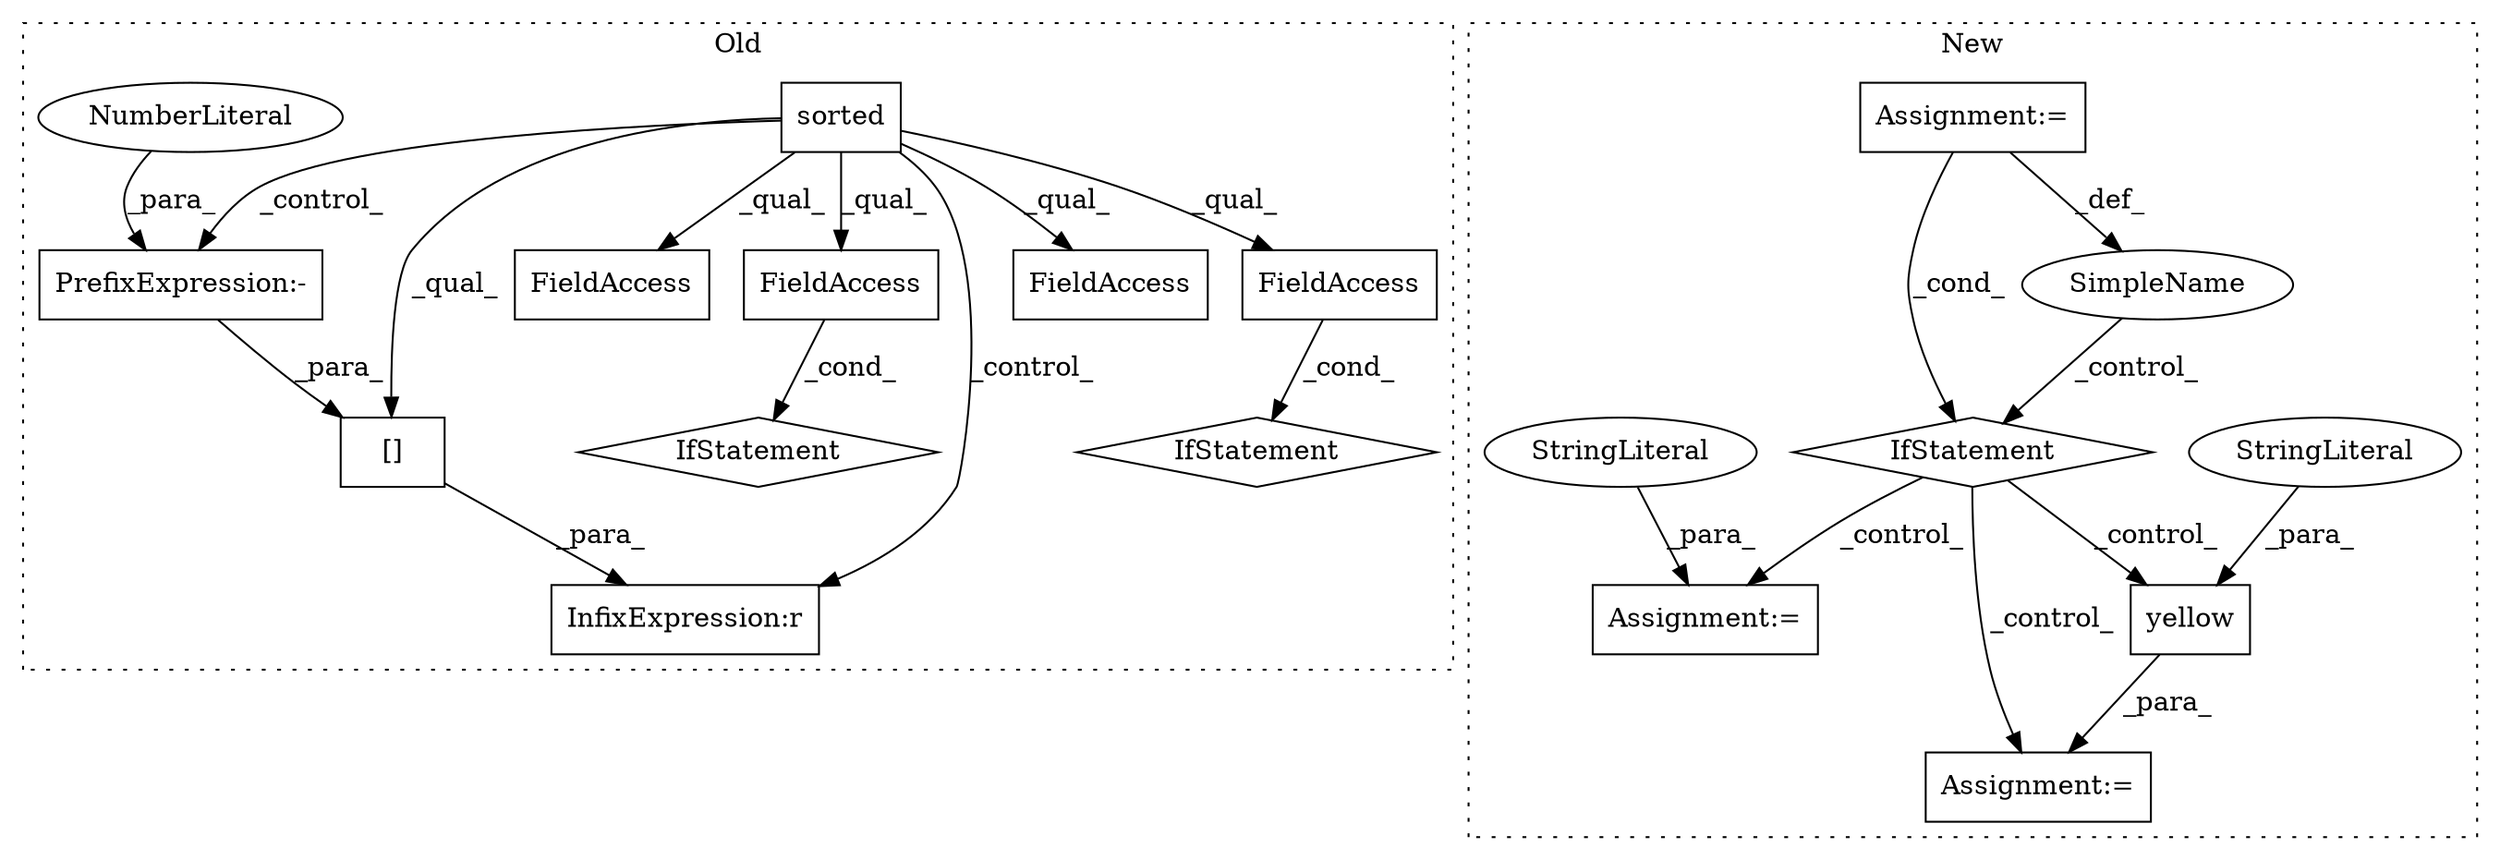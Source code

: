 digraph G {
subgraph cluster0 {
1 [label="[]" a="2" s="3663,3680" l="15,1" shape="box"];
8 [label="PrefixExpression:-" a="38" s="3678" l="1" shape="box"];
9 [label="NumberLiteral" a="34" s="3679" l="1" shape="ellipse"];
10 [label="sorted" a="32" s="3210,3285" l="7,1" shape="box"];
11 [label="FieldAccess" a="22" s="3619" l="13" shape="box"];
12 [label="FieldAccess" a="22" s="3573" l="13" shape="box"];
13 [label="FieldAccess" a="22" s="3493" l="13" shape="box"];
14 [label="FieldAccess" a="22" s="3539" l="13" shape="box"];
15 [label="IfStatement" a="25" s="3569,3586" l="4,2" shape="diamond"];
16 [label="InfixExpression:r" a="27" s="3659" l="4" shape="box"];
17 [label="IfStatement" a="25" s="3489,3506" l="4,2" shape="diamond"];
label = "Old";
style="dotted";
}
subgraph cluster1 {
2 [label="yellow" a="32" s="4973,4983" l="7,1" shape="box"];
3 [label="IfStatement" a="25" s="4928,4947" l="4,2" shape="diamond"];
4 [label="SimpleName" a="42" s="4851" l="7" shape="ellipse"];
5 [label="StringLiteral" a="45" s="4980" l="3" shape="ellipse"];
6 [label="Assignment:=" a="7" s="4964" l="1" shape="box"];
7 [label="Assignment:=" a="7" s="4794,4918" l="53,2" shape="box"];
18 [label="Assignment:=" a="7" s="5000" l="1" shape="box"];
19 [label="StringLiteral" a="45" s="5001" l="9" shape="ellipse"];
label = "New";
style="dotted";
}
1 -> 16 [label="_para_"];
2 -> 6 [label="_para_"];
3 -> 18 [label="_control_"];
3 -> 2 [label="_control_"];
3 -> 6 [label="_control_"];
4 -> 3 [label="_control_"];
5 -> 2 [label="_para_"];
7 -> 3 [label="_cond_"];
7 -> 4 [label="_def_"];
8 -> 1 [label="_para_"];
9 -> 8 [label="_para_"];
10 -> 14 [label="_qual_"];
10 -> 1 [label="_qual_"];
10 -> 8 [label="_control_"];
10 -> 11 [label="_qual_"];
10 -> 13 [label="_qual_"];
10 -> 12 [label="_qual_"];
10 -> 16 [label="_control_"];
12 -> 15 [label="_cond_"];
13 -> 17 [label="_cond_"];
19 -> 18 [label="_para_"];
}